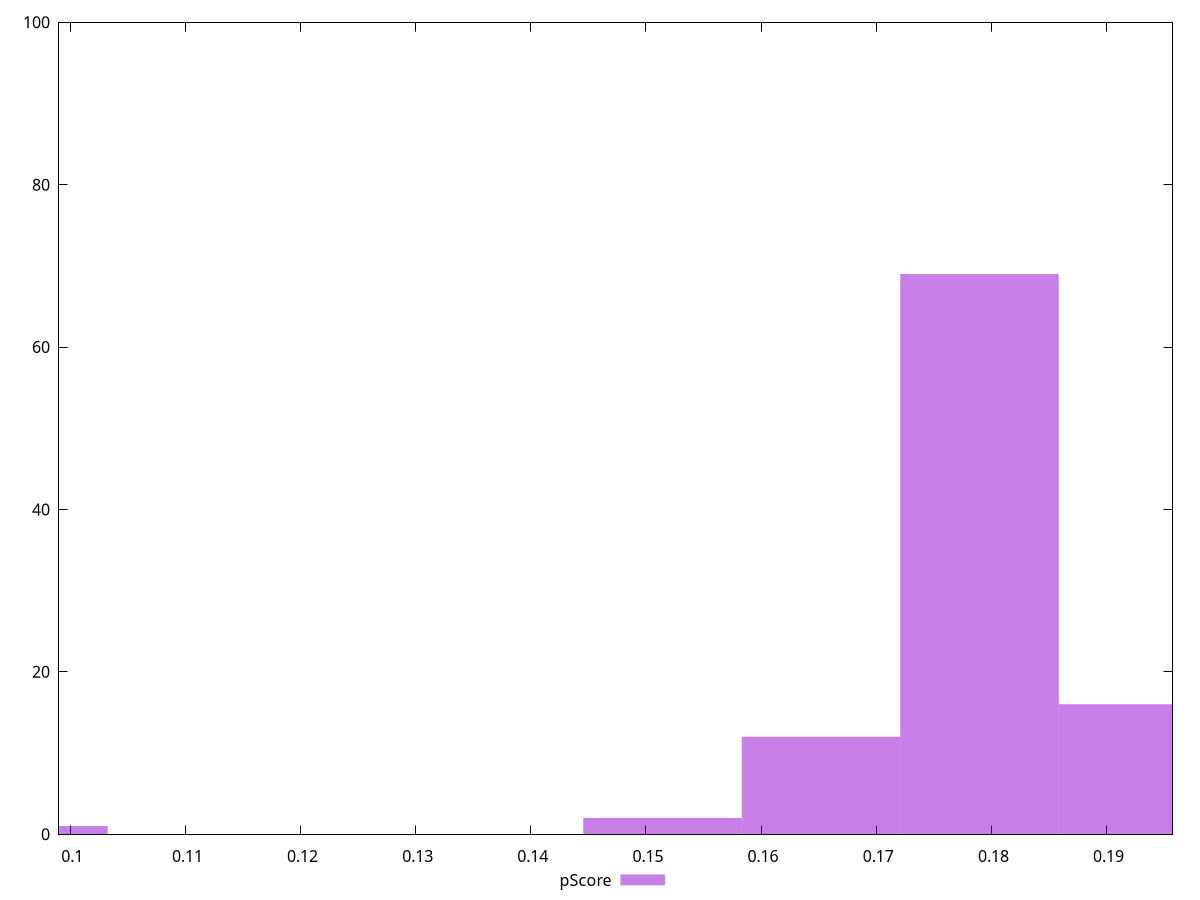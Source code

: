 reset

$pScore <<EOF
0.09636626946800045 1
0.17896592901200084 69
0.16519931908800078 12
0.1514327091640007 2
0.1927325389360009 16
EOF

set key outside below
set boxwidth 0.013766609924000065
set xrange [0.09902043527670268:0.1957279043867558]
set yrange [0:100]
set trange [0:100]
set style fill transparent solid 0.5 noborder
set terminal svg size 640, 490 enhanced background rgb 'white'
set output "report_00009_2021-02-08T22-37-41.559Z/interactive/samples/pages+cached/pScore/histogram.svg"

plot $pScore title "pScore" with boxes

reset
